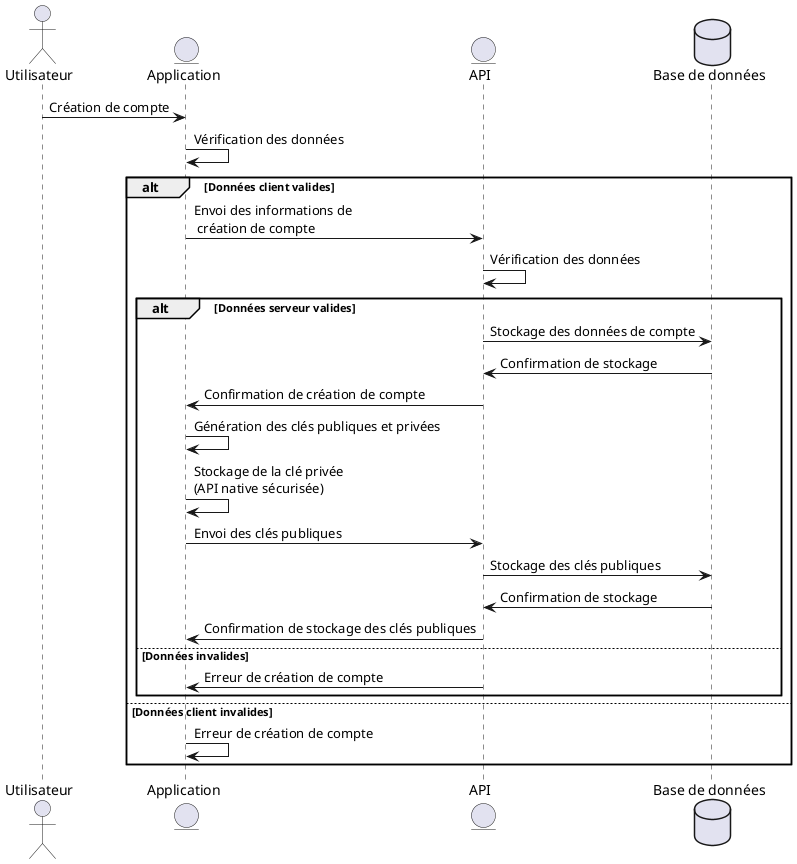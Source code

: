 @startuml login-sequence
actor Utilisateur as User
entity "Application" as Client
entity API
database "Base de données" as Database

User -> Client : Création de compte
Client -> Client : Vérification des données 
alt Données client valides
    Client -> API : Envoi des informations de\n création de compte
    API -> API : Vérification des données
    alt Données serveur valides 
        API -> Database : Stockage des données de compte
        Database -> API : Confirmation de stockage
        API -> Client : Confirmation de création de compte
        Client -> Client : Génération des clés publiques et privées
        Client -> Client : Stockage de la clé privée\n(API native sécurisée)
        Client -> API : Envoi des clés publiques
        API -> Database : Stockage des clés publiques
        Database -> API : Confirmation de stockage
        API -> Client : Confirmation de stockage des clés publiques
    else Données invalides 
        API -> Client : Erreur de création de compte
    end
else Données client invalides 
    Client -> Client : Erreur de création de compte
end
@enduml
